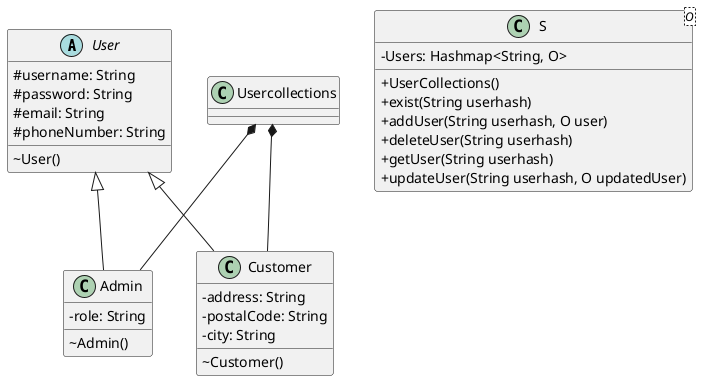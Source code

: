 
@startuml
skinparam classAttributeIconSize 0
abstract User {
    #username: String
    #password: String
    #email: String
    #phoneNumber: String
    ~User()
}

class Admin{
    -role: String
    ~Admin()
}

class Customer{
    -address: String
    -postalCode: String
    -city: String
    ~Customer()

}

class S<O> {
    -Users: Hashmap<String, O>
    +UserCollections()
    +exist(String userhash)
    +addUser(String userhash, O user)
    +deleteUser(String userhash)
    +getUser(String userhash)
    +updateUser(String userhash, O updatedUser)

}

User <|-- Admin
User <|-- Customer
Usercollections *-- Admin
Usercollections *-- Customer
@enduml
